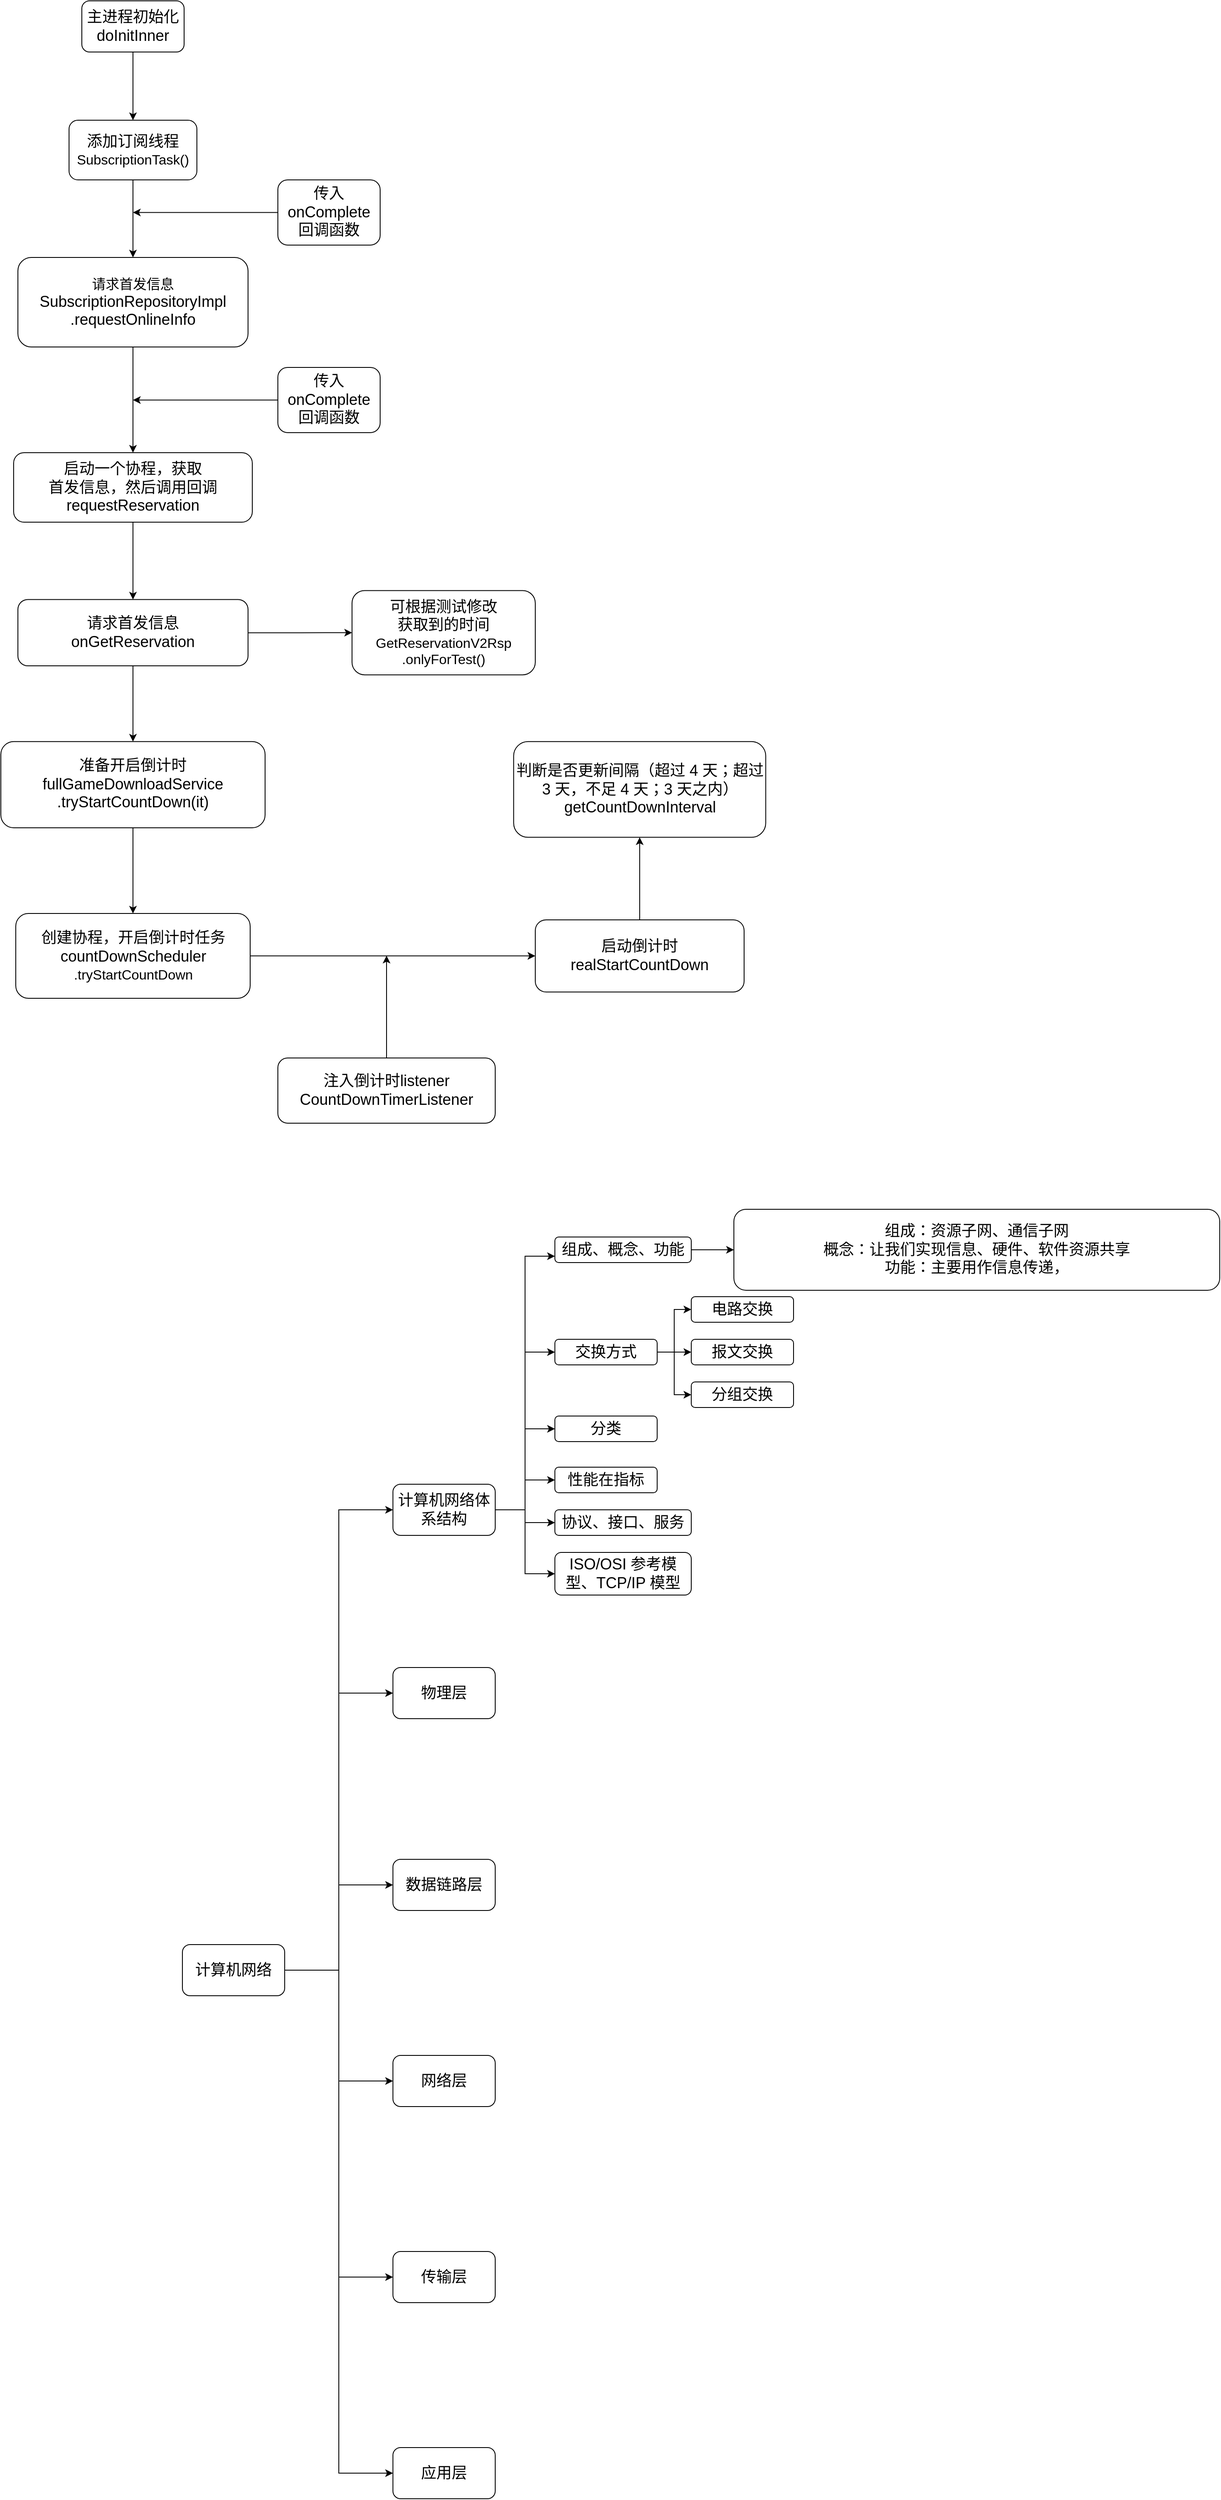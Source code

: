<mxfile version="24.7.3" type="github">
  <diagram name="第 1 页" id="NbrsP52cZE2BfqQrUnqM">
    <mxGraphModel dx="2663" dy="3346" grid="1" gridSize="10" guides="1" tooltips="1" connect="1" arrows="1" fold="1" page="1" pageScale="1" pageWidth="827" pageHeight="1169" math="0" shadow="0">
      <root>
        <mxCell id="0" />
        <mxCell id="1" parent="0" />
        <mxCell id="oFKlcFwJnzUMVpn3___l-8" style="edgeStyle=orthogonalEdgeStyle;rounded=0;orthogonalLoop=1;jettySize=auto;html=1;entryX=0;entryY=0.5;entryDx=0;entryDy=0;" parent="1" source="oFKlcFwJnzUMVpn3___l-1" target="oFKlcFwJnzUMVpn3___l-2" edge="1">
          <mxGeometry relative="1" as="geometry" />
        </mxCell>
        <mxCell id="oFKlcFwJnzUMVpn3___l-9" style="edgeStyle=orthogonalEdgeStyle;rounded=0;orthogonalLoop=1;jettySize=auto;html=1;entryX=0;entryY=0.5;entryDx=0;entryDy=0;" parent="1" source="oFKlcFwJnzUMVpn3___l-1" target="oFKlcFwJnzUMVpn3___l-3" edge="1">
          <mxGeometry relative="1" as="geometry" />
        </mxCell>
        <mxCell id="oFKlcFwJnzUMVpn3___l-12" style="edgeStyle=orthogonalEdgeStyle;rounded=0;orthogonalLoop=1;jettySize=auto;html=1;entryX=0;entryY=0.5;entryDx=0;entryDy=0;" parent="1" source="oFKlcFwJnzUMVpn3___l-1" target="oFKlcFwJnzUMVpn3___l-4" edge="1">
          <mxGeometry relative="1" as="geometry" />
        </mxCell>
        <mxCell id="oFKlcFwJnzUMVpn3___l-13" style="edgeStyle=orthogonalEdgeStyle;rounded=0;orthogonalLoop=1;jettySize=auto;html=1;entryX=0;entryY=0.5;entryDx=0;entryDy=0;" parent="1" source="oFKlcFwJnzUMVpn3___l-1" target="oFKlcFwJnzUMVpn3___l-5" edge="1">
          <mxGeometry relative="1" as="geometry" />
        </mxCell>
        <mxCell id="oFKlcFwJnzUMVpn3___l-14" style="edgeStyle=orthogonalEdgeStyle;rounded=0;orthogonalLoop=1;jettySize=auto;html=1;entryX=0;entryY=0.5;entryDx=0;entryDy=0;" parent="1" source="oFKlcFwJnzUMVpn3___l-1" target="oFKlcFwJnzUMVpn3___l-6" edge="1">
          <mxGeometry relative="1" as="geometry" />
        </mxCell>
        <mxCell id="oFKlcFwJnzUMVpn3___l-16" style="edgeStyle=orthogonalEdgeStyle;rounded=0;orthogonalLoop=1;jettySize=auto;html=1;entryX=0;entryY=0.5;entryDx=0;entryDy=0;" parent="1" source="oFKlcFwJnzUMVpn3___l-1" target="oFKlcFwJnzUMVpn3___l-7" edge="1">
          <mxGeometry relative="1" as="geometry" />
        </mxCell>
        <mxCell id="oFKlcFwJnzUMVpn3___l-1" value="&lt;font style=&quot;font-size: 18px;&quot;&gt;计算机网络&lt;/font&gt;" style="rounded=1;whiteSpace=wrap;html=1;" parent="1" vertex="1">
          <mxGeometry x="-827" y="1140" width="120" height="60" as="geometry" />
        </mxCell>
        <mxCell id="oFKlcFwJnzUMVpn3___l-26" style="edgeStyle=orthogonalEdgeStyle;rounded=0;orthogonalLoop=1;jettySize=auto;html=1;entryX=0;entryY=0.75;entryDx=0;entryDy=0;" parent="1" source="oFKlcFwJnzUMVpn3___l-2" target="oFKlcFwJnzUMVpn3___l-17" edge="1">
          <mxGeometry relative="1" as="geometry" />
        </mxCell>
        <mxCell id="oFKlcFwJnzUMVpn3___l-27" style="edgeStyle=orthogonalEdgeStyle;rounded=0;orthogonalLoop=1;jettySize=auto;html=1;entryX=0;entryY=0.5;entryDx=0;entryDy=0;" parent="1" source="oFKlcFwJnzUMVpn3___l-2" target="oFKlcFwJnzUMVpn3___l-18" edge="1">
          <mxGeometry relative="1" as="geometry" />
        </mxCell>
        <mxCell id="oFKlcFwJnzUMVpn3___l-29" style="edgeStyle=orthogonalEdgeStyle;rounded=0;orthogonalLoop=1;jettySize=auto;html=1;entryX=0;entryY=0.5;entryDx=0;entryDy=0;" parent="1" source="oFKlcFwJnzUMVpn3___l-2" target="oFKlcFwJnzUMVpn3___l-28" edge="1">
          <mxGeometry relative="1" as="geometry" />
        </mxCell>
        <mxCell id="oFKlcFwJnzUMVpn3___l-33" style="edgeStyle=orthogonalEdgeStyle;rounded=0;orthogonalLoop=1;jettySize=auto;html=1;entryX=0;entryY=0.5;entryDx=0;entryDy=0;" parent="1" source="oFKlcFwJnzUMVpn3___l-2" target="oFKlcFwJnzUMVpn3___l-32" edge="1">
          <mxGeometry relative="1" as="geometry" />
        </mxCell>
        <mxCell id="oFKlcFwJnzUMVpn3___l-36" style="edgeStyle=orthogonalEdgeStyle;rounded=0;orthogonalLoop=1;jettySize=auto;html=1;entryX=0;entryY=0.5;entryDx=0;entryDy=0;" parent="1" source="oFKlcFwJnzUMVpn3___l-2" target="oFKlcFwJnzUMVpn3___l-34" edge="1">
          <mxGeometry relative="1" as="geometry" />
        </mxCell>
        <mxCell id="oFKlcFwJnzUMVpn3___l-37" style="edgeStyle=orthogonalEdgeStyle;rounded=0;orthogonalLoop=1;jettySize=auto;html=1;entryX=0;entryY=0.5;entryDx=0;entryDy=0;" parent="1" source="oFKlcFwJnzUMVpn3___l-2" target="oFKlcFwJnzUMVpn3___l-35" edge="1">
          <mxGeometry relative="1" as="geometry" />
        </mxCell>
        <mxCell id="oFKlcFwJnzUMVpn3___l-2" value="&lt;span style=&quot;font-size: 18px;&quot;&gt;计算机网络体系结构&lt;/span&gt;" style="rounded=1;whiteSpace=wrap;html=1;" parent="1" vertex="1">
          <mxGeometry x="-580" y="600" width="120" height="60" as="geometry" />
        </mxCell>
        <mxCell id="oFKlcFwJnzUMVpn3___l-3" value="&lt;span style=&quot;font-size: 18px;&quot;&gt;物理层&lt;/span&gt;" style="rounded=1;whiteSpace=wrap;html=1;" parent="1" vertex="1">
          <mxGeometry x="-580" y="815" width="120" height="60" as="geometry" />
        </mxCell>
        <mxCell id="oFKlcFwJnzUMVpn3___l-4" value="&lt;span style=&quot;font-size: 18px;&quot;&gt;数据链路层&lt;/span&gt;" style="rounded=1;whiteSpace=wrap;html=1;" parent="1" vertex="1">
          <mxGeometry x="-580" y="1040" width="120" height="60" as="geometry" />
        </mxCell>
        <mxCell id="oFKlcFwJnzUMVpn3___l-5" value="&lt;span style=&quot;font-size: 18px;&quot;&gt;网络层&lt;/span&gt;" style="rounded=1;whiteSpace=wrap;html=1;" parent="1" vertex="1">
          <mxGeometry x="-580" y="1270" width="120" height="60" as="geometry" />
        </mxCell>
        <mxCell id="oFKlcFwJnzUMVpn3___l-6" value="&lt;span style=&quot;font-size: 18px;&quot;&gt;传输层&lt;/span&gt;" style="rounded=1;whiteSpace=wrap;html=1;" parent="1" vertex="1">
          <mxGeometry x="-580" y="1500" width="120" height="60" as="geometry" />
        </mxCell>
        <mxCell id="oFKlcFwJnzUMVpn3___l-7" value="&lt;span style=&quot;font-size: 18px;&quot;&gt;应用层&lt;/span&gt;" style="rounded=1;whiteSpace=wrap;html=1;" parent="1" vertex="1">
          <mxGeometry x="-580" y="1730" width="120" height="60" as="geometry" />
        </mxCell>
        <mxCell id="IQED_TG4rCgJFdC-6Bi5-31" value="" style="edgeStyle=orthogonalEdgeStyle;rounded=0;orthogonalLoop=1;jettySize=auto;html=1;" edge="1" parent="1" source="oFKlcFwJnzUMVpn3___l-17" target="IQED_TG4rCgJFdC-6Bi5-30">
          <mxGeometry relative="1" as="geometry" />
        </mxCell>
        <mxCell id="oFKlcFwJnzUMVpn3___l-17" value="&lt;span style=&quot;font-size: 18px;&quot;&gt;组成、概念、功能&lt;/span&gt;" style="rounded=1;whiteSpace=wrap;html=1;" parent="1" vertex="1">
          <mxGeometry x="-390" y="310" width="160" height="30" as="geometry" />
        </mxCell>
        <mxCell id="oFKlcFwJnzUMVpn3___l-23" style="edgeStyle=orthogonalEdgeStyle;rounded=0;orthogonalLoop=1;jettySize=auto;html=1;entryX=0;entryY=0.5;entryDx=0;entryDy=0;" parent="1" source="oFKlcFwJnzUMVpn3___l-18" target="oFKlcFwJnzUMVpn3___l-19" edge="1">
          <mxGeometry relative="1" as="geometry" />
        </mxCell>
        <mxCell id="oFKlcFwJnzUMVpn3___l-24" style="edgeStyle=orthogonalEdgeStyle;rounded=0;orthogonalLoop=1;jettySize=auto;html=1;entryX=0;entryY=0.5;entryDx=0;entryDy=0;" parent="1" source="oFKlcFwJnzUMVpn3___l-18" target="oFKlcFwJnzUMVpn3___l-20" edge="1">
          <mxGeometry relative="1" as="geometry" />
        </mxCell>
        <mxCell id="oFKlcFwJnzUMVpn3___l-25" style="edgeStyle=orthogonalEdgeStyle;rounded=0;orthogonalLoop=1;jettySize=auto;html=1;entryX=0;entryY=0.5;entryDx=0;entryDy=0;" parent="1" source="oFKlcFwJnzUMVpn3___l-18" target="oFKlcFwJnzUMVpn3___l-21" edge="1">
          <mxGeometry relative="1" as="geometry" />
        </mxCell>
        <mxCell id="oFKlcFwJnzUMVpn3___l-18" value="&lt;span style=&quot;font-size: 18px;&quot;&gt;交换方式&lt;/span&gt;" style="rounded=1;whiteSpace=wrap;html=1;" parent="1" vertex="1">
          <mxGeometry x="-390" y="430" width="120" height="30" as="geometry" />
        </mxCell>
        <mxCell id="oFKlcFwJnzUMVpn3___l-19" value="&lt;span style=&quot;font-size: 18px;&quot;&gt;电路交换&lt;/span&gt;" style="rounded=1;whiteSpace=wrap;html=1;" parent="1" vertex="1">
          <mxGeometry x="-230" y="380" width="120" height="30" as="geometry" />
        </mxCell>
        <mxCell id="oFKlcFwJnzUMVpn3___l-20" value="&lt;span style=&quot;font-size: 18px;&quot;&gt;报文交换&lt;/span&gt;" style="rounded=1;whiteSpace=wrap;html=1;" parent="1" vertex="1">
          <mxGeometry x="-230" y="430" width="120" height="30" as="geometry" />
        </mxCell>
        <mxCell id="oFKlcFwJnzUMVpn3___l-21" value="&lt;span style=&quot;font-size: 18px;&quot;&gt;分组交换&lt;/span&gt;" style="rounded=1;whiteSpace=wrap;html=1;" parent="1" vertex="1">
          <mxGeometry x="-230" y="480" width="120" height="30" as="geometry" />
        </mxCell>
        <mxCell id="oFKlcFwJnzUMVpn3___l-28" value="&lt;span style=&quot;font-size: 18px;&quot;&gt;分类&lt;/span&gt;" style="rounded=1;whiteSpace=wrap;html=1;" parent="1" vertex="1">
          <mxGeometry x="-390" y="520" width="120" height="30" as="geometry" />
        </mxCell>
        <mxCell id="oFKlcFwJnzUMVpn3___l-32" value="&lt;span style=&quot;font-size: 18px;&quot;&gt;性能在指标&lt;/span&gt;" style="rounded=1;whiteSpace=wrap;html=1;" parent="1" vertex="1">
          <mxGeometry x="-390" y="580" width="120" height="30" as="geometry" />
        </mxCell>
        <mxCell id="oFKlcFwJnzUMVpn3___l-34" value="&lt;span style=&quot;font-size: 18px;&quot;&gt;协议、接口、服务&lt;/span&gt;" style="rounded=1;whiteSpace=wrap;html=1;" parent="1" vertex="1">
          <mxGeometry x="-390" y="630" width="160" height="30" as="geometry" />
        </mxCell>
        <mxCell id="oFKlcFwJnzUMVpn3___l-35" value="&lt;span style=&quot;font-size: 18px;&quot;&gt;ISO/OSI 参考模型、TCP/IP 模型&lt;/span&gt;" style="rounded=1;whiteSpace=wrap;html=1;" parent="1" vertex="1">
          <mxGeometry x="-390" y="680" width="160" height="50" as="geometry" />
        </mxCell>
        <mxCell id="IQED_TG4rCgJFdC-6Bi5-3" value="" style="edgeStyle=orthogonalEdgeStyle;rounded=0;orthogonalLoop=1;jettySize=auto;html=1;" edge="1" parent="1" source="IQED_TG4rCgJFdC-6Bi5-1" target="IQED_TG4rCgJFdC-6Bi5-2">
          <mxGeometry relative="1" as="geometry" />
        </mxCell>
        <mxCell id="IQED_TG4rCgJFdC-6Bi5-1" value="&lt;div&gt;&lt;span style=&quot;font-size: 18px;&quot;&gt;主进程初始化&lt;/span&gt;&lt;/div&gt;&lt;font style=&quot;font-size: 18px;&quot;&gt;doInitInner&lt;/font&gt;" style="rounded=1;whiteSpace=wrap;html=1;" vertex="1" parent="1">
          <mxGeometry x="-945" y="-1140" width="120" height="60" as="geometry" />
        </mxCell>
        <mxCell id="IQED_TG4rCgJFdC-6Bi5-5" value="" style="edgeStyle=orthogonalEdgeStyle;rounded=0;orthogonalLoop=1;jettySize=auto;html=1;" edge="1" parent="1" source="IQED_TG4rCgJFdC-6Bi5-2" target="IQED_TG4rCgJFdC-6Bi5-4">
          <mxGeometry relative="1" as="geometry" />
        </mxCell>
        <mxCell id="IQED_TG4rCgJFdC-6Bi5-2" value="&lt;div&gt;&lt;font style=&quot;font-size: 18px;&quot;&gt;添加订阅线程&lt;/font&gt;&lt;/div&gt;&lt;font size=&quot;3&quot;&gt;SubscriptionTask()&lt;/font&gt;" style="whiteSpace=wrap;html=1;rounded=1;" vertex="1" parent="1">
          <mxGeometry x="-960" y="-1000" width="150" height="70" as="geometry" />
        </mxCell>
        <mxCell id="IQED_TG4rCgJFdC-6Bi5-11" value="" style="edgeStyle=orthogonalEdgeStyle;rounded=0;orthogonalLoop=1;jettySize=auto;html=1;" edge="1" parent="1" source="IQED_TG4rCgJFdC-6Bi5-4" target="IQED_TG4rCgJFdC-6Bi5-10">
          <mxGeometry relative="1" as="geometry" />
        </mxCell>
        <mxCell id="IQED_TG4rCgJFdC-6Bi5-4" value="&lt;div&gt;&lt;font size=&quot;3&quot;&gt;请求首发信息&lt;/font&gt;&lt;/div&gt;&lt;font style=&quot;font-size: 18px;&quot;&gt;SubscriptionRepositoryImpl&lt;/font&gt;&lt;div&gt;&lt;font style=&quot;font-size: 18px;&quot;&gt;.requestOnlineInfo&lt;/font&gt;&lt;/div&gt;" style="whiteSpace=wrap;html=1;rounded=1;" vertex="1" parent="1">
          <mxGeometry x="-1020" y="-839" width="270" height="105" as="geometry" />
        </mxCell>
        <mxCell id="IQED_TG4rCgJFdC-6Bi5-9" style="edgeStyle=orthogonalEdgeStyle;rounded=0;orthogonalLoop=1;jettySize=auto;html=1;" edge="1" parent="1" source="IQED_TG4rCgJFdC-6Bi5-6">
          <mxGeometry relative="1" as="geometry">
            <mxPoint x="-885" y="-891.75" as="targetPoint" />
          </mxGeometry>
        </mxCell>
        <mxCell id="IQED_TG4rCgJFdC-6Bi5-6" value="&lt;font style=&quot;font-size: 18px;&quot;&gt;传入 onComplete 回调函数&lt;/font&gt;" style="whiteSpace=wrap;html=1;rounded=1;" vertex="1" parent="1">
          <mxGeometry x="-715" y="-930" width="120" height="76.5" as="geometry" />
        </mxCell>
        <mxCell id="IQED_TG4rCgJFdC-6Bi5-17" value="" style="edgeStyle=orthogonalEdgeStyle;rounded=0;orthogonalLoop=1;jettySize=auto;html=1;" edge="1" parent="1" source="IQED_TG4rCgJFdC-6Bi5-10" target="IQED_TG4rCgJFdC-6Bi5-16">
          <mxGeometry relative="1" as="geometry" />
        </mxCell>
        <mxCell id="IQED_TG4rCgJFdC-6Bi5-10" value="&lt;div&gt;&lt;font style=&quot;font-size: 18px;&quot;&gt;启动一个协程，获取&lt;/font&gt;&lt;/div&gt;&lt;div&gt;&lt;span style=&quot;font-size: 18px;&quot;&gt;首发信息，然后调用回调&lt;/span&gt;&lt;/div&gt;&lt;font style=&quot;font-size: 18px;&quot;&gt;requestReservation&lt;/font&gt;" style="whiteSpace=wrap;html=1;rounded=1;" vertex="1" parent="1">
          <mxGeometry x="-1025" y="-610" width="280" height="81.5" as="geometry" />
        </mxCell>
        <mxCell id="IQED_TG4rCgJFdC-6Bi5-15" style="edgeStyle=orthogonalEdgeStyle;rounded=0;orthogonalLoop=1;jettySize=auto;html=1;" edge="1" parent="1" source="IQED_TG4rCgJFdC-6Bi5-14">
          <mxGeometry relative="1" as="geometry">
            <mxPoint x="-885" y="-671.75" as="targetPoint" />
          </mxGeometry>
        </mxCell>
        <mxCell id="IQED_TG4rCgJFdC-6Bi5-14" value="&lt;font style=&quot;font-size: 18px;&quot;&gt;传入 onComplete 回调函数&lt;/font&gt;" style="whiteSpace=wrap;html=1;rounded=1;" vertex="1" parent="1">
          <mxGeometry x="-715" y="-710" width="120" height="76.5" as="geometry" />
        </mxCell>
        <mxCell id="IQED_TG4rCgJFdC-6Bi5-19" value="" style="edgeStyle=orthogonalEdgeStyle;rounded=0;orthogonalLoop=1;jettySize=auto;html=1;" edge="1" parent="1" source="IQED_TG4rCgJFdC-6Bi5-16" target="IQED_TG4rCgJFdC-6Bi5-18">
          <mxGeometry relative="1" as="geometry" />
        </mxCell>
        <mxCell id="IQED_TG4rCgJFdC-6Bi5-29" value="" style="edgeStyle=orthogonalEdgeStyle;rounded=0;orthogonalLoop=1;jettySize=auto;html=1;" edge="1" parent="1" source="IQED_TG4rCgJFdC-6Bi5-16" target="IQED_TG4rCgJFdC-6Bi5-28">
          <mxGeometry relative="1" as="geometry" />
        </mxCell>
        <mxCell id="IQED_TG4rCgJFdC-6Bi5-16" value="&lt;div&gt;&lt;font style=&quot;font-size: 18px;&quot;&gt;请求首发信息&lt;/font&gt;&lt;/div&gt;&lt;font style=&quot;font-size: 18px;&quot;&gt;onGetReservation&lt;/font&gt;" style="whiteSpace=wrap;html=1;rounded=1;" vertex="1" parent="1">
          <mxGeometry x="-1020" y="-437.75" width="270" height="77.75" as="geometry" />
        </mxCell>
        <mxCell id="IQED_TG4rCgJFdC-6Bi5-21" value="" style="edgeStyle=orthogonalEdgeStyle;rounded=0;orthogonalLoop=1;jettySize=auto;html=1;" edge="1" parent="1" source="IQED_TG4rCgJFdC-6Bi5-18" target="IQED_TG4rCgJFdC-6Bi5-20">
          <mxGeometry relative="1" as="geometry" />
        </mxCell>
        <mxCell id="IQED_TG4rCgJFdC-6Bi5-18" value="&lt;div&gt;&lt;font style=&quot;font-size: 18px;&quot;&gt;准备开启倒计时&lt;/font&gt;&lt;/div&gt;&lt;font style=&quot;font-size: 18px;&quot;&gt;fullGameDownloadService&lt;/font&gt;&lt;div&gt;&lt;font style=&quot;font-size: 18px;&quot;&gt;.tryStartCountDown(it)&lt;/font&gt;&lt;/div&gt;" style="whiteSpace=wrap;html=1;rounded=1;" vertex="1" parent="1">
          <mxGeometry x="-1040" y="-271.12" width="310" height="101.12" as="geometry" />
        </mxCell>
        <mxCell id="IQED_TG4rCgJFdC-6Bi5-23" value="" style="edgeStyle=orthogonalEdgeStyle;rounded=0;orthogonalLoop=1;jettySize=auto;html=1;" edge="1" parent="1" source="IQED_TG4rCgJFdC-6Bi5-20" target="IQED_TG4rCgJFdC-6Bi5-22">
          <mxGeometry relative="1" as="geometry" />
        </mxCell>
        <mxCell id="IQED_TG4rCgJFdC-6Bi5-20" value="&lt;div&gt;&lt;span style=&quot;font-size: 18px;&quot;&gt;创建协程，开启倒计时任务&lt;/span&gt;&lt;/div&gt;&lt;font style=&quot;font-size: 18px;&quot;&gt;countDownScheduler&lt;/font&gt;&lt;div&gt;&lt;font size=&quot;3&quot;&gt;.tryStartCountDown&lt;/font&gt;&lt;/div&gt;" style="whiteSpace=wrap;html=1;rounded=1;" vertex="1" parent="1">
          <mxGeometry x="-1022.5" y="-69.44" width="275" height="99.44" as="geometry" />
        </mxCell>
        <mxCell id="IQED_TG4rCgJFdC-6Bi5-27" value="" style="edgeStyle=orthogonalEdgeStyle;rounded=0;orthogonalLoop=1;jettySize=auto;html=1;" edge="1" parent="1" source="IQED_TG4rCgJFdC-6Bi5-22" target="IQED_TG4rCgJFdC-6Bi5-26">
          <mxGeometry relative="1" as="geometry" />
        </mxCell>
        <mxCell id="IQED_TG4rCgJFdC-6Bi5-22" value="&lt;font style=&quot;font-size: 18px;&quot;&gt;启动倒计时&lt;/font&gt;&lt;div&gt;&lt;font style=&quot;&quot;&gt;&lt;span style=&quot;font-size: 18px;&quot;&gt;realStartCountDown&lt;/span&gt;&lt;br&gt;&lt;/font&gt;&lt;/div&gt;" style="whiteSpace=wrap;html=1;rounded=1;" vertex="1" parent="1">
          <mxGeometry x="-413" y="-62.01" width="245" height="84.58" as="geometry" />
        </mxCell>
        <mxCell id="IQED_TG4rCgJFdC-6Bi5-25" style="edgeStyle=orthogonalEdgeStyle;rounded=0;orthogonalLoop=1;jettySize=auto;html=1;" edge="1" parent="1" source="IQED_TG4rCgJFdC-6Bi5-24">
          <mxGeometry relative="1" as="geometry">
            <mxPoint x="-587.5" y="-20" as="targetPoint" />
          </mxGeometry>
        </mxCell>
        <mxCell id="IQED_TG4rCgJFdC-6Bi5-24" value="&lt;font style=&quot;font-size: 18px;&quot;&gt;注入倒计时listener&lt;/font&gt;&lt;div&gt;&lt;font style=&quot;&quot;&gt;&lt;span style=&quot;font-size: 18px;&quot;&gt;CountDownTimerListener&lt;/span&gt;&lt;br&gt;&lt;/font&gt;&lt;/div&gt;" style="whiteSpace=wrap;html=1;rounded=1;" vertex="1" parent="1">
          <mxGeometry x="-715" y="100" width="255" height="76.5" as="geometry" />
        </mxCell>
        <mxCell id="IQED_TG4rCgJFdC-6Bi5-26" value="&lt;div&gt;&lt;span style=&quot;font-size: 18px;&quot;&gt;判断是否更新间隔（超过 4 天；超过 3 天，不足 4 天；3 天之内）&lt;/span&gt;&lt;/div&gt;&lt;font style=&quot;font-size: 18px;&quot;&gt;getCountDownInterval&lt;/font&gt;" style="whiteSpace=wrap;html=1;rounded=1;" vertex="1" parent="1">
          <mxGeometry x="-438.38" y="-271.12" width="295.75" height="112.29" as="geometry" />
        </mxCell>
        <mxCell id="IQED_TG4rCgJFdC-6Bi5-28" value="&lt;div&gt;&lt;font style=&quot;font-size: 18px;&quot;&gt;可根据测试修改&lt;/font&gt;&lt;/div&gt;&lt;div&gt;&lt;font style=&quot;font-size: 18px;&quot;&gt;获取到的时间&lt;/font&gt;&lt;/div&gt;&lt;font size=&quot;3&quot;&gt;GetReservationV2Rsp&lt;/font&gt;&lt;div&gt;&lt;font size=&quot;3&quot;&gt;.onlyForTest()&lt;/font&gt;&lt;/div&gt;" style="whiteSpace=wrap;html=1;rounded=1;" vertex="1" parent="1">
          <mxGeometry x="-628" y="-448.31" width="215" height="98.88" as="geometry" />
        </mxCell>
        <mxCell id="IQED_TG4rCgJFdC-6Bi5-30" value="&lt;font style=&quot;font-size: 18px;&quot;&gt;组成：资源子网、通信子网&lt;/font&gt;&lt;div&gt;&lt;font style=&quot;font-size: 18px;&quot;&gt;概念：让我们实现信息、硬件、软件资源共享&lt;/font&gt;&lt;/div&gt;&lt;div&gt;&lt;font style=&quot;font-size: 18px;&quot;&gt;功能：主要用作信息传递，&lt;/font&gt;&lt;/div&gt;" style="whiteSpace=wrap;html=1;rounded=1;" vertex="1" parent="1">
          <mxGeometry x="-180" y="277.5" width="570" height="95" as="geometry" />
        </mxCell>
      </root>
    </mxGraphModel>
  </diagram>
</mxfile>
